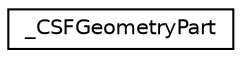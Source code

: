 digraph "Graphical Class Hierarchy"
{
 // LATEX_PDF_SIZE
  edge [fontname="Helvetica",fontsize="10",labelfontname="Helvetica",labelfontsize="10"];
  node [fontname="Helvetica",fontsize="10",shape=record];
  rankdir="LR";
  Node0 [label="_CSFGeometryPart",height=0.2,width=0.4,color="black", fillcolor="white", style="filled",URL="$struct___c_s_f_geometry_part.html",tooltip=" "];
}
